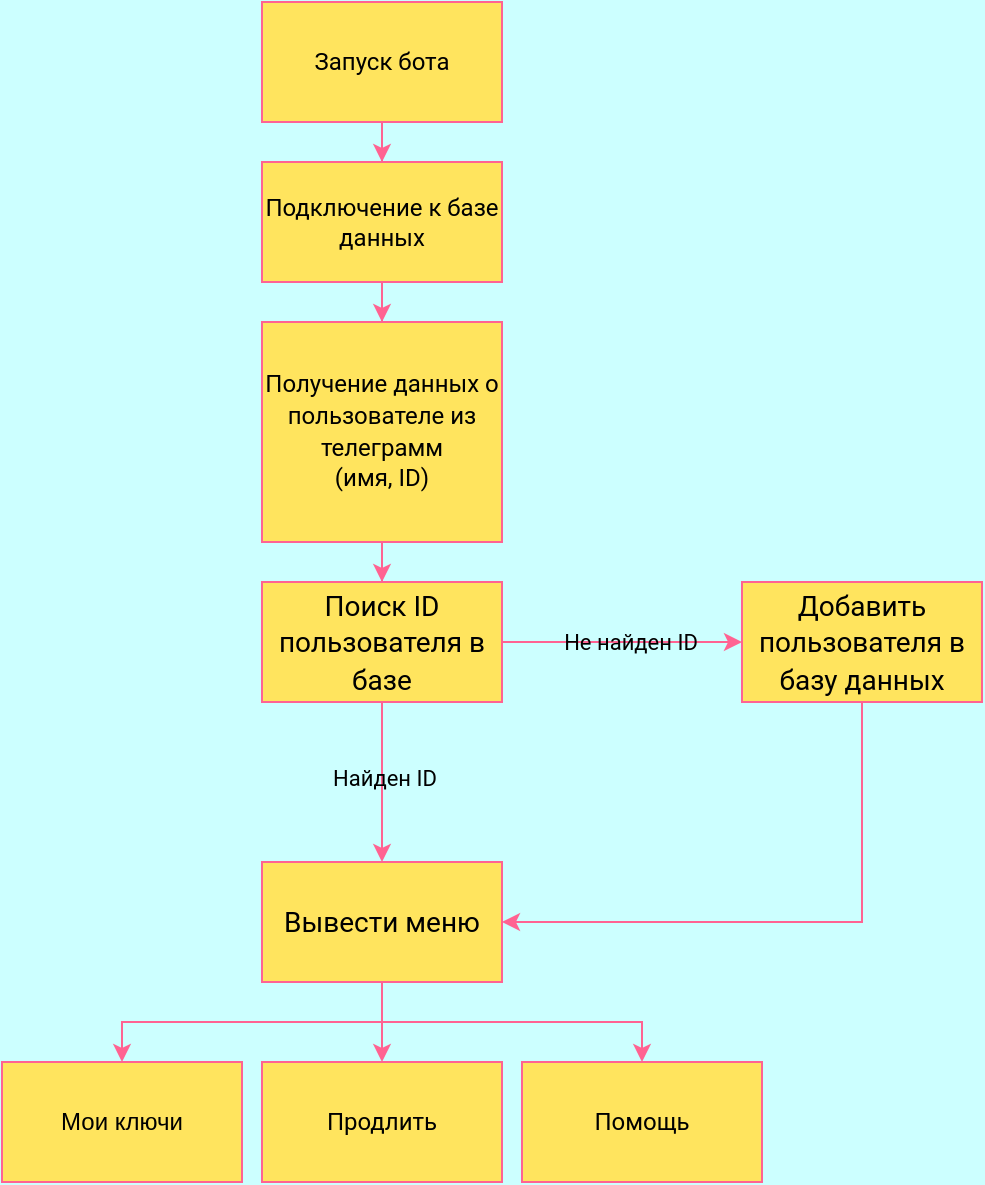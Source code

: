 <mxfile version="26.0.5">
  <diagram name="Страница — 1" id="AQl9WBa_TOPAPKax5sv7">
    <mxGraphModel dx="2026" dy="1119" grid="1" gridSize="10" guides="1" tooltips="1" connect="1" arrows="1" fold="1" page="1" pageScale="1" pageWidth="827" pageHeight="1169" background="#CCFFFF" math="0" shadow="0">
      <root>
        <mxCell id="0" />
        <mxCell id="1" parent="0" />
        <mxCell id="aZWd4whTSfj6Bo79EyQD-3" value="" style="edgeStyle=orthogonalEdgeStyle;rounded=0;orthogonalLoop=1;jettySize=auto;html=1;fontFamily=Roboto;fontSource=https%3A%2F%2Ffonts.googleapis.com%2Fcss%3Ffamily%3DRoboto;fontSize=12;fillColor=#FFE45E;strokeColor=#FF6392;labelBackgroundColor=none;fontColor=#000000;textShadow=0;spacingTop=0;" edge="1" parent="1" source="aZWd4whTSfj6Bo79EyQD-1" target="aZWd4whTSfj6Bo79EyQD-2">
          <mxGeometry relative="1" as="geometry" />
        </mxCell>
        <mxCell id="aZWd4whTSfj6Bo79EyQD-1" value="&lt;font data-font-src=&quot;https://fonts.googleapis.com/css?family=Roboto&quot;&gt;Запуск бота&lt;/font&gt;" style="rounded=0;whiteSpace=wrap;html=1;fontFamily=Roboto;fontSource=https%3A%2F%2Ffonts.googleapis.com%2Fcss%3Ffamily%3DRoboto;fontSize=12;fillColor=#FFE45E;strokeColor=#FF6392;labelBackgroundColor=none;fontColor=#000000;textShadow=0;spacingTop=0;" vertex="1" parent="1">
          <mxGeometry x="340" y="40" width="120" height="60" as="geometry" />
        </mxCell>
        <mxCell id="aZWd4whTSfj6Bo79EyQD-5" value="" style="edgeStyle=orthogonalEdgeStyle;rounded=0;orthogonalLoop=1;jettySize=auto;html=1;fontFamily=Roboto;fontSource=https%3A%2F%2Ffonts.googleapis.com%2Fcss%3Ffamily%3DRoboto;fontSize=12;fillColor=#FFE45E;strokeColor=#FF6392;labelBackgroundColor=none;fontColor=#000000;textShadow=0;spacingTop=0;" edge="1" parent="1" source="aZWd4whTSfj6Bo79EyQD-2" target="aZWd4whTSfj6Bo79EyQD-4">
          <mxGeometry relative="1" as="geometry" />
        </mxCell>
        <mxCell id="aZWd4whTSfj6Bo79EyQD-2" value="&lt;font data-font-src=&quot;https://fonts.googleapis.com/css?family=Roboto&quot;&gt;Подключение к базе данных&lt;/font&gt;" style="rounded=0;whiteSpace=wrap;html=1;fontFamily=Roboto;fontSource=https%3A%2F%2Ffonts.googleapis.com%2Fcss%3Ffamily%3DRoboto;fontSize=12;fillColor=#FFE45E;strokeColor=#FF6392;labelBackgroundColor=none;fontColor=#000000;textShadow=0;spacingTop=0;" vertex="1" parent="1">
          <mxGeometry x="340" y="120" width="120" height="60" as="geometry" />
        </mxCell>
        <mxCell id="aZWd4whTSfj6Bo79EyQD-7" value="" style="edgeStyle=orthogonalEdgeStyle;rounded=0;orthogonalLoop=1;jettySize=auto;html=1;fontFamily=Roboto;fontSource=https%3A%2F%2Ffonts.googleapis.com%2Fcss%3Ffamily%3DRoboto;labelBackgroundColor=none;strokeColor=#FF6392;fontColor=#000000;textShadow=0;spacingTop=0;" edge="1" parent="1" source="aZWd4whTSfj6Bo79EyQD-4" target="aZWd4whTSfj6Bo79EyQD-6">
          <mxGeometry relative="1" as="geometry" />
        </mxCell>
        <mxCell id="aZWd4whTSfj6Bo79EyQD-4" value="&lt;div style=&quot;line-height: 1.3; vertical-align: middle;&quot;&gt;&lt;h4&gt;&lt;span style=&quot;font-weight: normal;&quot;&gt;&lt;font data-font-src=&quot;https://fonts.googleapis.com/css?family=Roboto&quot;&gt;Получение данных о пользователе из телеграмм&lt;br&gt;(имя, ID)&lt;/font&gt;&lt;/span&gt;&lt;/h4&gt;&lt;/div&gt;" style="rounded=0;whiteSpace=wrap;html=1;fontFamily=Roboto;fontSource=https%3A%2F%2Ffonts.googleapis.com%2Fcss%3Ffamily%3DRoboto;fontSize=12;fillColor=#FFE45E;strokeColor=#FF6392;labelBackgroundColor=none;fontColor=#000000;textShadow=0;spacingTop=0;" vertex="1" parent="1">
          <mxGeometry x="340" y="200" width="120" height="110" as="geometry" />
        </mxCell>
        <mxCell id="aZWd4whTSfj6Bo79EyQD-9" value="" style="edgeStyle=orthogonalEdgeStyle;rounded=0;orthogonalLoop=1;jettySize=auto;html=1;fontFamily=Roboto;fontSource=https%3A%2F%2Ffonts.googleapis.com%2Fcss%3Ffamily%3DRoboto;labelBackgroundColor=none;strokeColor=#FF6392;fontColor=#000000;textShadow=0;spacingTop=0;" edge="1" parent="1" source="aZWd4whTSfj6Bo79EyQD-6" target="aZWd4whTSfj6Bo79EyQD-8">
          <mxGeometry relative="1" as="geometry" />
        </mxCell>
        <mxCell id="aZWd4whTSfj6Bo79EyQD-10" value="Не найден ID" style="edgeLabel;html=1;align=center;verticalAlign=middle;resizable=0;points=[];fontFamily=Roboto;fontSource=https%3A%2F%2Ffonts.googleapis.com%2Fcss%3Ffamily%3DRoboto;labelBackgroundColor=none;fontColor=#000000;textShadow=0;spacingTop=0;" vertex="1" connectable="0" parent="aZWd4whTSfj6Bo79EyQD-9">
          <mxGeometry x="0.067" relative="1" as="geometry">
            <mxPoint as="offset" />
          </mxGeometry>
        </mxCell>
        <mxCell id="aZWd4whTSfj6Bo79EyQD-12" value="" style="edgeStyle=orthogonalEdgeStyle;rounded=0;orthogonalLoop=1;jettySize=auto;html=1;fontFamily=Roboto;fontSource=https%3A%2F%2Ffonts.googleapis.com%2Fcss%3Ffamily%3DRoboto;labelBackgroundColor=none;strokeColor=#FF6392;fontColor=#000000;textShadow=0;spacingTop=0;" edge="1" parent="1" source="aZWd4whTSfj6Bo79EyQD-6" target="aZWd4whTSfj6Bo79EyQD-11">
          <mxGeometry relative="1" as="geometry" />
        </mxCell>
        <mxCell id="aZWd4whTSfj6Bo79EyQD-13" value="Найден ID" style="edgeLabel;html=1;align=center;verticalAlign=middle;resizable=0;points=[];fontFamily=Roboto;fontSource=https%3A%2F%2Ffonts.googleapis.com%2Fcss%3Ffamily%3DRoboto;labelBackgroundColor=none;fontColor=#000000;textShadow=0;spacingTop=0;" vertex="1" connectable="0" parent="aZWd4whTSfj6Bo79EyQD-12">
          <mxGeometry x="-0.05" y="1" relative="1" as="geometry">
            <mxPoint as="offset" />
          </mxGeometry>
        </mxCell>
        <mxCell id="aZWd4whTSfj6Bo79EyQD-6" value="&lt;div style=&quot;line-height: 1.3; vertical-align: middle; font-size: 14px;&quot;&gt;&lt;p&gt;Поиск ID пользователя в базе&lt;/p&gt;&lt;/div&gt;" style="whiteSpace=wrap;html=1;fontFamily=Roboto;fillColor=#FFE45E;strokeColor=#FF6392;rounded=0;fontSource=https%3A%2F%2Ffonts.googleapis.com%2Fcss%3Ffamily%3DRoboto;labelBackgroundColor=none;fontColor=#000000;textShadow=0;spacingTop=0;" vertex="1" parent="1">
          <mxGeometry x="340" y="330" width="120" height="60" as="geometry" />
        </mxCell>
        <mxCell id="aZWd4whTSfj6Bo79EyQD-15" style="edgeStyle=orthogonalEdgeStyle;rounded=0;orthogonalLoop=1;jettySize=auto;html=1;exitX=0.5;exitY=1;exitDx=0;exitDy=0;entryX=1;entryY=0.5;entryDx=0;entryDy=0;fontFamily=Roboto;fontSource=https%3A%2F%2Ffonts.googleapis.com%2Fcss%3Ffamily%3DRoboto;labelBackgroundColor=none;strokeColor=#FF6392;fontColor=#000000;textShadow=0;spacingTop=0;" edge="1" parent="1" source="aZWd4whTSfj6Bo79EyQD-8" target="aZWd4whTSfj6Bo79EyQD-11">
          <mxGeometry relative="1" as="geometry" />
        </mxCell>
        <mxCell id="aZWd4whTSfj6Bo79EyQD-8" value="&lt;div style=&quot;line-height: 1.3; vertical-align: middle; font-size: 14px;&quot;&gt;&lt;p&gt;Добавить пользователя в базу данных&lt;/p&gt;&lt;/div&gt;" style="whiteSpace=wrap;html=1;fontFamily=Roboto;fillColor=#FFE45E;strokeColor=#FF6392;rounded=0;fontSource=https%3A%2F%2Ffonts.googleapis.com%2Fcss%3Ffamily%3DRoboto;labelBackgroundColor=none;fontColor=#000000;" vertex="1" parent="1">
          <mxGeometry x="580" y="330" width="120" height="60" as="geometry" />
        </mxCell>
        <mxCell id="aZWd4whTSfj6Bo79EyQD-18" style="edgeStyle=orthogonalEdgeStyle;rounded=0;orthogonalLoop=1;jettySize=auto;html=1;exitX=0.5;exitY=1;exitDx=0;exitDy=0;fontFamily=Roboto;fontSource=https%3A%2F%2Ffonts.googleapis.com%2Fcss%3Ffamily%3DRoboto;labelBackgroundColor=none;strokeColor=#FF6392;fontColor=#000000;textShadow=0;spacingTop=0;" edge="1" parent="1" source="aZWd4whTSfj6Bo79EyQD-11" target="aZWd4whTSfj6Bo79EyQD-19">
          <mxGeometry relative="1" as="geometry">
            <mxPoint x="270" y="570" as="targetPoint" />
          </mxGeometry>
        </mxCell>
        <mxCell id="aZWd4whTSfj6Bo79EyQD-20" style="edgeStyle=orthogonalEdgeStyle;rounded=0;orthogonalLoop=1;jettySize=auto;html=1;exitX=0.5;exitY=1;exitDx=0;exitDy=0;fontFamily=Roboto;fontSource=https%3A%2F%2Ffonts.googleapis.com%2Fcss%3Ffamily%3DRoboto;labelBackgroundColor=none;strokeColor=#FF6392;fontColor=#000000;textShadow=0;spacingTop=0;" edge="1" parent="1" source="aZWd4whTSfj6Bo79EyQD-11" target="aZWd4whTSfj6Bo79EyQD-21">
          <mxGeometry relative="1" as="geometry">
            <mxPoint x="400" y="560" as="targetPoint" />
          </mxGeometry>
        </mxCell>
        <mxCell id="aZWd4whTSfj6Bo79EyQD-22" style="edgeStyle=orthogonalEdgeStyle;rounded=0;orthogonalLoop=1;jettySize=auto;html=1;exitX=0.5;exitY=1;exitDx=0;exitDy=0;fontFamily=Roboto;fontSource=https%3A%2F%2Ffonts.googleapis.com%2Fcss%3Ffamily%3DRoboto;labelBackgroundColor=none;strokeColor=#FF6392;fontColor=#000000;textShadow=0;spacingTop=0;" edge="1" parent="1" source="aZWd4whTSfj6Bo79EyQD-11" target="aZWd4whTSfj6Bo79EyQD-23">
          <mxGeometry relative="1" as="geometry">
            <mxPoint x="530" y="570" as="targetPoint" />
          </mxGeometry>
        </mxCell>
        <mxCell id="aZWd4whTSfj6Bo79EyQD-11" value="&lt;div style=&quot;line-height: 1.3; vertical-align: middle; font-size: 14px;&quot;&gt;&lt;p&gt;Вывести меню&lt;/p&gt;&lt;/div&gt;" style="whiteSpace=wrap;html=1;fontFamily=Roboto;fillColor=#FFE45E;strokeColor=#FF6392;rounded=0;fontSource=https%3A%2F%2Ffonts.googleapis.com%2Fcss%3Ffamily%3DRoboto;labelBackgroundColor=none;fontColor=#000000;textShadow=0;spacingTop=0;" vertex="1" parent="1">
          <mxGeometry x="340" y="470" width="120" height="60" as="geometry" />
        </mxCell>
        <mxCell id="aZWd4whTSfj6Bo79EyQD-19" value="Мои ключи" style="rounded=0;whiteSpace=wrap;html=1;labelBackgroundColor=none;fillColor=#FFE45E;strokeColor=#FF6392;fontColor=#000000;" vertex="1" parent="1">
          <mxGeometry x="210" y="570" width="120" height="60" as="geometry" />
        </mxCell>
        <mxCell id="aZWd4whTSfj6Bo79EyQD-21" value="Продлить" style="rounded=0;whiteSpace=wrap;html=1;fontFamily=Roboto;fontSource=https%3A%2F%2Ffonts.googleapis.com%2Fcss%3Ffamily%3DRoboto;labelBackgroundColor=none;fillColor=#FFE45E;strokeColor=#FF6392;fontColor=#000000;textShadow=0;spacingTop=0;" vertex="1" parent="1">
          <mxGeometry x="340" y="570" width="120" height="60" as="geometry" />
        </mxCell>
        <mxCell id="aZWd4whTSfj6Bo79EyQD-23" value="Помощь" style="rounded=0;whiteSpace=wrap;html=1;fontFamily=Roboto;fontSource=https%3A%2F%2Ffonts.googleapis.com%2Fcss%3Ffamily%3DRoboto;labelBackgroundColor=none;fillColor=#FFE45E;strokeColor=#FF6392;fontColor=#000000;textShadow=0;spacingTop=0;" vertex="1" parent="1">
          <mxGeometry x="470" y="570" width="120" height="60" as="geometry" />
        </mxCell>
      </root>
    </mxGraphModel>
  </diagram>
</mxfile>
